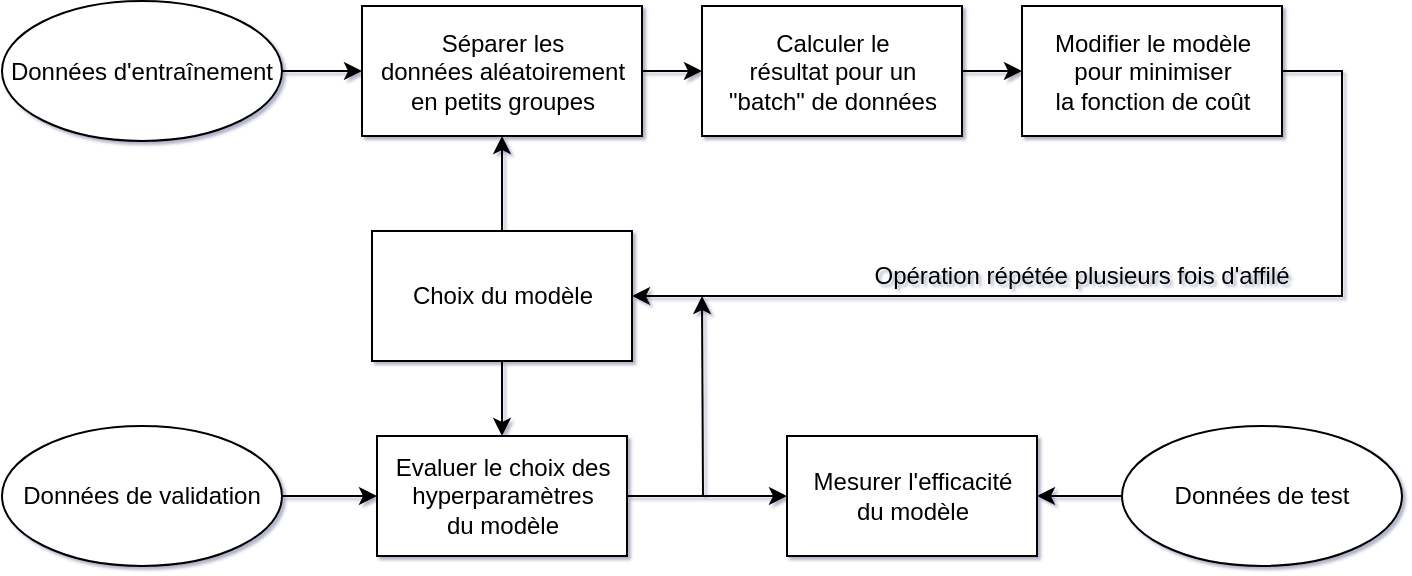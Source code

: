 <mxfile version="10.7.7" type="device"><diagram id="Za_DqoBh0l-A1_4CwQtb" name="Page-1"><mxGraphModel dx="844" dy="592" grid="1" gridSize="10" guides="1" tooltips="1" connect="1" arrows="1" fold="1" page="1" pageScale="1" pageWidth="3300" pageHeight="4681" math="0" shadow="1"><root><mxCell id="0"/><mxCell id="1" parent="0"/><mxCell id="50wiNTOFP4WKWK3awX3Z-8" value="" style="edgeStyle=orthogonalEdgeStyle;rounded=0;orthogonalLoop=1;jettySize=auto;html=1;" parent="1" source="50wiNTOFP4WKWK3awX3Z-1" target="50wiNTOFP4WKWK3awX3Z-3" edge="1"><mxGeometry relative="1" as="geometry"/></mxCell><mxCell id="50wiNTOFP4WKWK3awX3Z-13" style="edgeStyle=orthogonalEdgeStyle;rounded=0;orthogonalLoop=1;jettySize=auto;html=1;" parent="1" source="50wiNTOFP4WKWK3awX3Z-1" target="50wiNTOFP4WKWK3awX3Z-14" edge="1"><mxGeometry relative="1" as="geometry"><mxPoint x="185" y="370" as="targetPoint"/></mxGeometry></mxCell><mxCell id="50wiNTOFP4WKWK3awX3Z-1" value="Choix du modèle" style="html=1;" parent="1" vertex="1"><mxGeometry x="295" y="317.5" width="130" height="65" as="geometry"/></mxCell><mxCell id="50wiNTOFP4WKWK3awX3Z-9" value="" style="edgeStyle=orthogonalEdgeStyle;rounded=0;orthogonalLoop=1;jettySize=auto;html=1;" parent="1" source="50wiNTOFP4WKWK3awX3Z-3" target="50wiNTOFP4WKWK3awX3Z-4" edge="1"><mxGeometry relative="1" as="geometry"/></mxCell><mxCell id="50wiNTOFP4WKWK3awX3Z-3" value="Séparer les&lt;br&gt;données aléatoirement&lt;br&gt;en petits groupes" style="html=1;" parent="1" vertex="1"><mxGeometry x="290" y="205" width="140" height="65" as="geometry"/></mxCell><mxCell id="50wiNTOFP4WKWK3awX3Z-10" value="" style="edgeStyle=orthogonalEdgeStyle;rounded=0;orthogonalLoop=1;jettySize=auto;html=1;" parent="1" source="50wiNTOFP4WKWK3awX3Z-4" target="50wiNTOFP4WKWK3awX3Z-5" edge="1"><mxGeometry relative="1" as="geometry"/></mxCell><mxCell id="50wiNTOFP4WKWK3awX3Z-4" value="Calculer le&lt;br&gt;résultat pour un&lt;br&gt;&quot;batch&quot; de données&lt;br&gt;" style="html=1;" parent="1" vertex="1"><mxGeometry x="460" y="205" width="130" height="65" as="geometry"/></mxCell><mxCell id="50wiNTOFP4WKWK3awX3Z-12" value="" style="edgeStyle=orthogonalEdgeStyle;rounded=0;orthogonalLoop=1;jettySize=auto;html=1;entryX=1;entryY=0.5;entryDx=0;entryDy=0;" parent="1" source="50wiNTOFP4WKWK3awX3Z-5" target="50wiNTOFP4WKWK3awX3Z-1" edge="1"><mxGeometry relative="1" as="geometry"><mxPoint x="520" y="360" as="targetPoint"/><Array as="points"><mxPoint x="780" y="238"/><mxPoint x="780" y="350"/></Array></mxGeometry></mxCell><mxCell id="50wiNTOFP4WKWK3awX3Z-5" value="Modifier le modèle&lt;br&gt;pour minimiser&lt;br&gt;la fonction de coût&lt;br&gt;" style="html=1;" parent="1" vertex="1"><mxGeometry x="620" y="205" width="130" height="65" as="geometry"/></mxCell><mxCell id="50wiNTOFP4WKWK3awX3Z-7" value="" style="edgeStyle=orthogonalEdgeStyle;rounded=0;orthogonalLoop=1;jettySize=auto;html=1;" parent="1" source="50wiNTOFP4WKWK3awX3Z-6" target="50wiNTOFP4WKWK3awX3Z-3" edge="1"><mxGeometry relative="1" as="geometry"/></mxCell><mxCell id="50wiNTOFP4WKWK3awX3Z-6" value="Données d'entraînement" style="ellipse;whiteSpace=wrap;html=1;" parent="1" vertex="1"><mxGeometry x="110" y="202.5" width="140" height="70" as="geometry"/></mxCell><mxCell id="50wiNTOFP4WKWK3awX3Z-18" value="" style="edgeStyle=orthogonalEdgeStyle;rounded=0;orthogonalLoop=1;jettySize=auto;html=1;" parent="1" source="50wiNTOFP4WKWK3awX3Z-14" edge="1"><mxGeometry relative="1" as="geometry"><mxPoint x="460" y="350" as="targetPoint"/></mxGeometry></mxCell><mxCell id="50wiNTOFP4WKWK3awX3Z-19" style="edgeStyle=orthogonalEdgeStyle;rounded=0;orthogonalLoop=1;jettySize=auto;html=1;entryX=0;entryY=0.5;entryDx=0;entryDy=0;" parent="1" source="50wiNTOFP4WKWK3awX3Z-14" target="50wiNTOFP4WKWK3awX3Z-17" edge="1"><mxGeometry relative="1" as="geometry"/></mxCell><mxCell id="50wiNTOFP4WKWK3awX3Z-14" value="Evaluer le choix des&lt;br&gt;hyperparamètres&lt;br&gt;du modèle&lt;br&gt;" style="html=1;" parent="1" vertex="1"><mxGeometry x="297.5" y="420" width="125" height="60" as="geometry"/></mxCell><mxCell id="50wiNTOFP4WKWK3awX3Z-17" value="Mesurer l'efficacité&lt;br&gt;du modèle" style="html=1;" parent="1" vertex="1"><mxGeometry x="502.5" y="420" width="125" height="60" as="geometry"/></mxCell><mxCell id="50wiNTOFP4WKWK3awX3Z-16" value="" style="edgeStyle=orthogonalEdgeStyle;rounded=0;orthogonalLoop=1;jettySize=auto;html=1;" parent="1" source="50wiNTOFP4WKWK3awX3Z-15" target="50wiNTOFP4WKWK3awX3Z-14" edge="1"><mxGeometry relative="1" as="geometry"/></mxCell><mxCell id="50wiNTOFP4WKWK3awX3Z-15" value="Données de validation" style="ellipse;whiteSpace=wrap;html=1;" parent="1" vertex="1"><mxGeometry x="110" y="415" width="140" height="70" as="geometry"/></mxCell><mxCell id="50wiNTOFP4WKWK3awX3Z-21" value="" style="edgeStyle=orthogonalEdgeStyle;rounded=0;orthogonalLoop=1;jettySize=auto;html=1;" parent="1" source="50wiNTOFP4WKWK3awX3Z-20" target="50wiNTOFP4WKWK3awX3Z-17" edge="1"><mxGeometry relative="1" as="geometry"/></mxCell><mxCell id="50wiNTOFP4WKWK3awX3Z-20" value="Données de test" style="ellipse;whiteSpace=wrap;html=1;" parent="1" vertex="1"><mxGeometry x="670" y="415" width="140" height="70" as="geometry"/></mxCell><mxCell id="50wiNTOFP4WKWK3awX3Z-23" value="Opération répétée plusieurs fois d'affilé" style="text;html=1;strokeColor=none;fillColor=none;align=center;verticalAlign=middle;whiteSpace=wrap;rounded=0;" parent="1" vertex="1"><mxGeometry x="530" y="330" width="240" height="20" as="geometry"/></mxCell></root></mxGraphModel></diagram></mxfile>